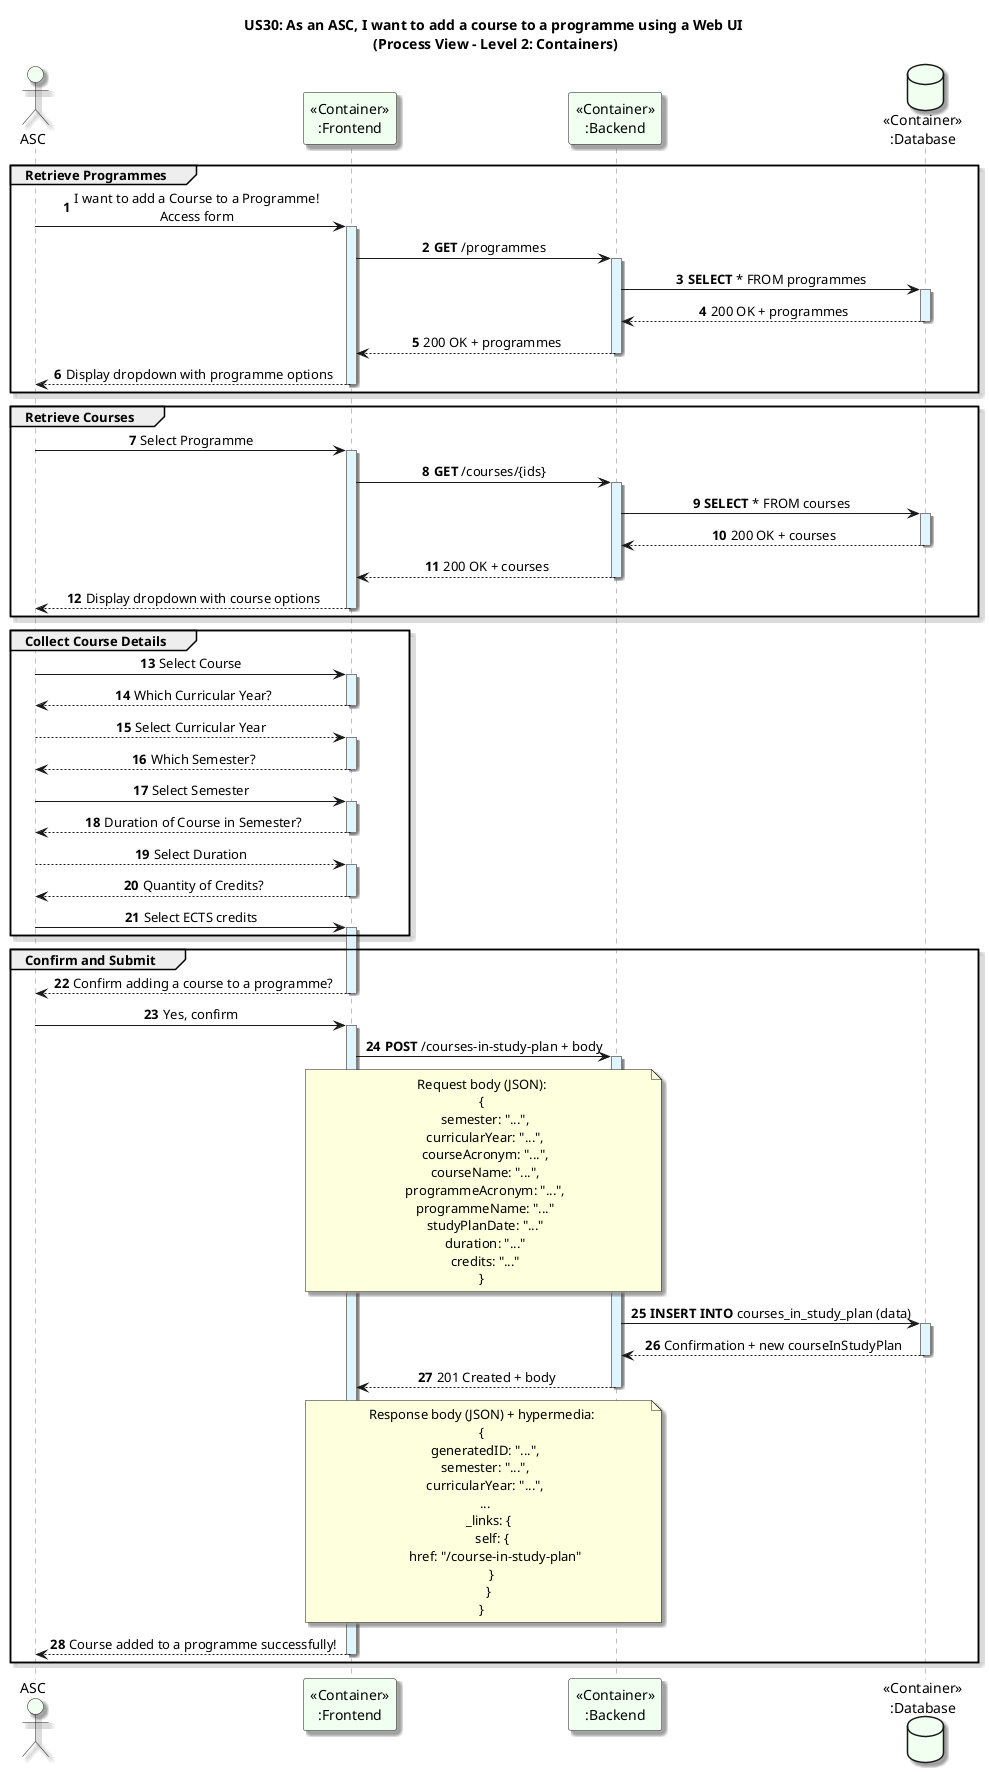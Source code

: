 @startuml
title US30: As an ASC, I want to add a course to a programme using a Web UI\n (Process View - Level 2: Containers)
autonumber

skinparam {
  ActivityPadding 2
  ActivityMargin 2
  BoxPadding 2
}
skinparam sequence {
    LifeLineBorderColor Grey
    LifeLineBackgroundColor #E1F5FE
}
skinparam defaultTextAlignment center
skinparam shadowing true

actor ASC  #honeydew
participant "<<Container>>\n:Frontend" as Frontend #honeydew
participant "<<Container>>\n:Backend" as Backend #honeydew
database "<<Container>>\n:Database" as Database #honeydew

group Retrieve Programmes
ASC -> Frontend: I want to add a Course to a Programme!\nAccess form
activate Frontend

Frontend -> Backend: **GET** /programmes
activate Backend
Backend -> Database: **SELECT** * FROM programmes
activate Database
Database --> Backend: 200 OK + programmes
deactivate Database
Backend --> Frontend: 200 OK + programmes
deactivate Backend
Frontend --> ASC: Display dropdown with programme options
deactivate Frontend
end

group Retrieve Courses
ASC -> Frontend: Select Programme
activate Frontend
Frontend -> Backend: **GET** /courses/{ids}
activate Backend
Backend -> Database: **SELECT** * FROM courses
activate Database
Database --> Backend: 200 OK + courses
deactivate Database
Backend --> Frontend: 200 OK + courses
deactivate Backend
Frontend --> ASC: Display dropdown with course options
deactivate Frontend
end

group Collect Course Details
ASC -> Frontend: Select Course
activate Frontend
Frontend --> ASC: Which Curricular Year?
deactivate Frontend

ASC --> Frontend: Select Curricular Year
activate Frontend
Frontend --> ASC: Which Semester?
deactivate Frontend

ASC -> Frontend: Select Semester
activate Frontend
Frontend --> ASC: Duration of Course in Semester?
deactivate Frontend

ASC --> Frontend: Select Duration
activate Frontend
Frontend --> ASC: Quantity of Credits?
deactivate Frontend

ASC -> Frontend: Select ECTS credits
activate Frontend
end

group Confirm and Submit
Frontend --> ASC: Confirm adding a course to a programme?
deactivate Frontend
ASC -> Frontend: Yes, confirm
activate Frontend
Frontend -> Backend: **POST** /courses-in-study-plan + body
note over Frontend, Backend
Request body (JSON):
{
  semester: "...",
  curricularYear: "...",
  courseAcronym: "...",
  courseName: "...",
  programmeAcronym: "...",
  programmeName: "..."
  studyPlanDate: "..."
  duration: "..."
  credits: "..."
}
end note
activate Backend
Backend -> Database: **INSERT INTO** courses_in_study_plan (data)
activate Database
Database --> Backend: Confirmation + new courseInStudyPlan
deactivate Database
Backend --> Frontend: 201 Created + body
note over Backend, Frontend
Response body (JSON) + hypermedia:
{
  generatedID: "...",
  semester: "...",
  curricularYear: "...",
  ...
    _links: {
      self: {
        href: "/course-in-study-plan"
      }
    }
}
end note
deactivate Backend
Frontend --> ASC: Course added to a programme successfully!
deactivate Frontend
end
@enduml
